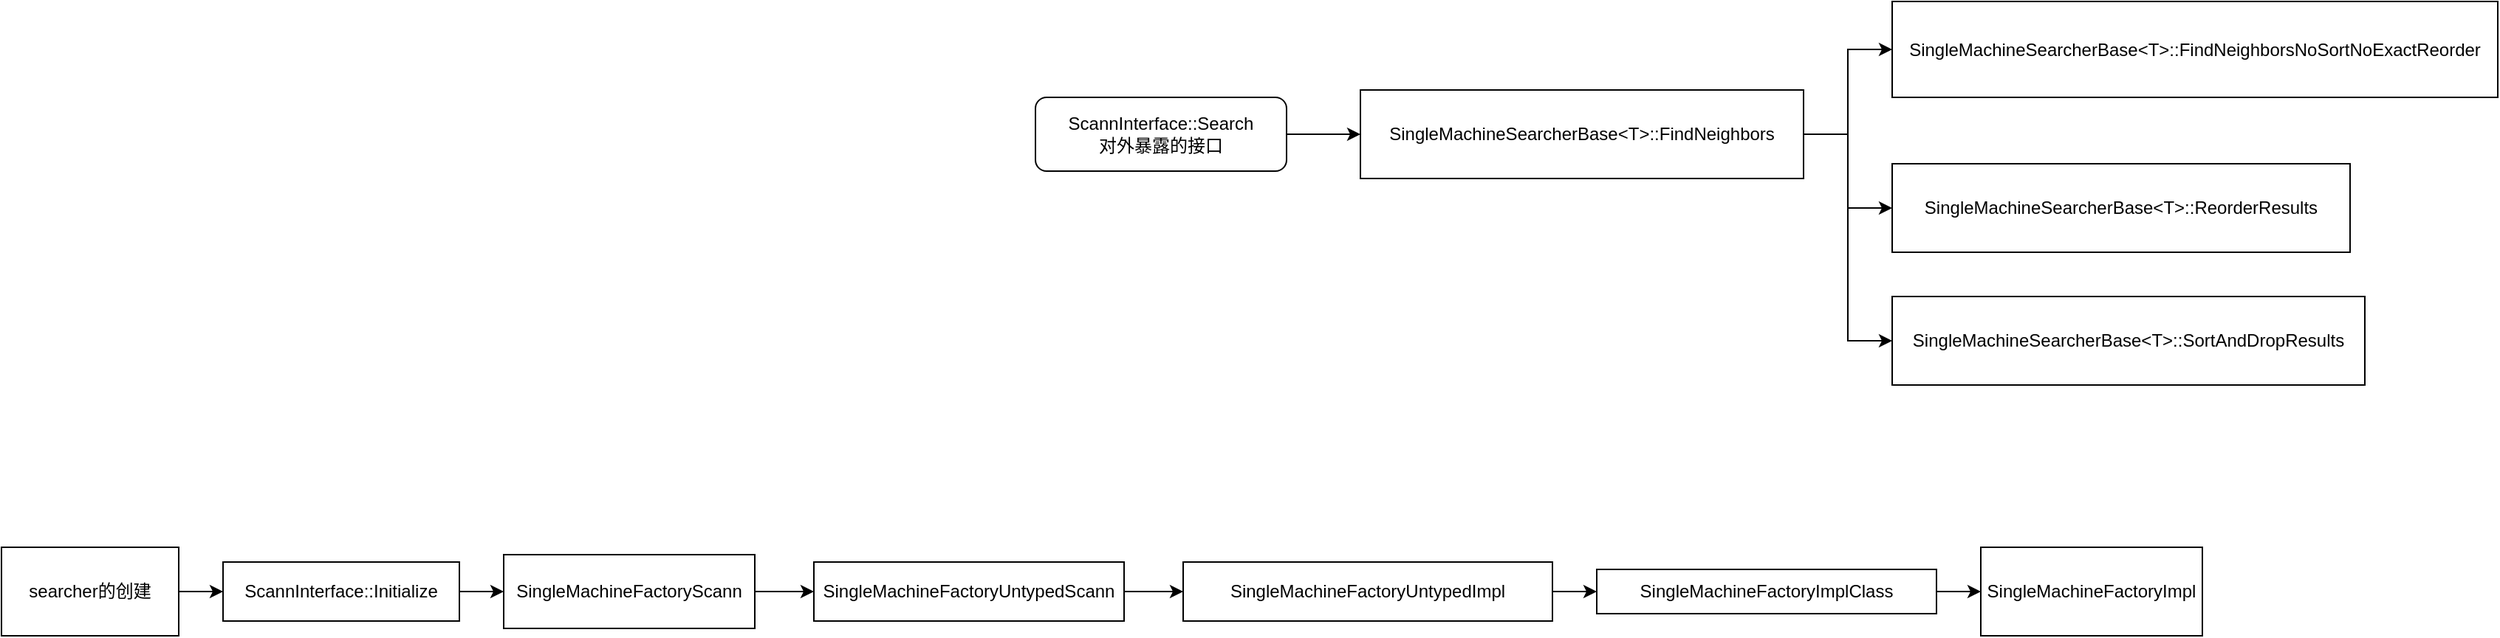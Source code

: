 <mxfile version="24.7.10">
  <diagram name="第 1 页" id="wL8twm-uxIduVu4hexvK">
    <mxGraphModel dx="1773" dy="1668" grid="1" gridSize="10" guides="1" tooltips="1" connect="1" arrows="1" fold="1" page="1" pageScale="1" pageWidth="827" pageHeight="1169" math="0" shadow="0">
      <root>
        <mxCell id="0" />
        <mxCell id="1" parent="0" />
        <mxCell id="LCGAt8tk4dNNPUiXN7EP-3" style="edgeStyle=orthogonalEdgeStyle;rounded=0;orthogonalLoop=1;jettySize=auto;html=1;exitX=1;exitY=0.5;exitDx=0;exitDy=0;entryX=0;entryY=0.5;entryDx=0;entryDy=0;" edge="1" parent="1" source="LCGAt8tk4dNNPUiXN7EP-1" target="LCGAt8tk4dNNPUiXN7EP-2">
          <mxGeometry relative="1" as="geometry" />
        </mxCell>
        <mxCell id="LCGAt8tk4dNNPUiXN7EP-1" value="ScannInterface::Search&lt;div&gt;对外暴露的接口&lt;/div&gt;" style="rounded=1;whiteSpace=wrap;html=1;" vertex="1" parent="1">
          <mxGeometry x="90" y="-295" width="170" height="50" as="geometry" />
        </mxCell>
        <mxCell id="LCGAt8tk4dNNPUiXN7EP-5" style="edgeStyle=orthogonalEdgeStyle;rounded=0;orthogonalLoop=1;jettySize=auto;html=1;exitX=1;exitY=0.5;exitDx=0;exitDy=0;entryX=0;entryY=0.5;entryDx=0;entryDy=0;" edge="1" parent="1" source="LCGAt8tk4dNNPUiXN7EP-2" target="LCGAt8tk4dNNPUiXN7EP-4">
          <mxGeometry relative="1" as="geometry" />
        </mxCell>
        <mxCell id="LCGAt8tk4dNNPUiXN7EP-7" style="edgeStyle=orthogonalEdgeStyle;rounded=0;orthogonalLoop=1;jettySize=auto;html=1;exitX=1;exitY=0.5;exitDx=0;exitDy=0;entryX=0;entryY=0.5;entryDx=0;entryDy=0;" edge="1" parent="1" source="LCGAt8tk4dNNPUiXN7EP-2" target="LCGAt8tk4dNNPUiXN7EP-6">
          <mxGeometry relative="1" as="geometry" />
        </mxCell>
        <mxCell id="LCGAt8tk4dNNPUiXN7EP-9" style="edgeStyle=orthogonalEdgeStyle;rounded=0;orthogonalLoop=1;jettySize=auto;html=1;exitX=1;exitY=0.5;exitDx=0;exitDy=0;entryX=0;entryY=0.5;entryDx=0;entryDy=0;" edge="1" parent="1" source="LCGAt8tk4dNNPUiXN7EP-2" target="LCGAt8tk4dNNPUiXN7EP-8">
          <mxGeometry relative="1" as="geometry" />
        </mxCell>
        <mxCell id="LCGAt8tk4dNNPUiXN7EP-2" value="SingleMachineSearcherBase&amp;lt;T&amp;gt;::FindNeighbors" style="rounded=0;whiteSpace=wrap;html=1;" vertex="1" parent="1">
          <mxGeometry x="310" y="-300" width="300" height="60" as="geometry" />
        </mxCell>
        <mxCell id="LCGAt8tk4dNNPUiXN7EP-4" value="SingleMachineSearcherBase&amp;lt;T&amp;gt;::FindNeighborsNoSortNoExactReorder" style="rounded=0;whiteSpace=wrap;html=1;" vertex="1" parent="1">
          <mxGeometry x="670" y="-360" width="410" height="65" as="geometry" />
        </mxCell>
        <mxCell id="LCGAt8tk4dNNPUiXN7EP-6" value="SingleMachineSearcherBase&amp;lt;T&amp;gt;::ReorderResults" style="rounded=0;whiteSpace=wrap;html=1;" vertex="1" parent="1">
          <mxGeometry x="670" y="-250" width="310" height="60" as="geometry" />
        </mxCell>
        <mxCell id="LCGAt8tk4dNNPUiXN7EP-8" value="SingleMachineSearcherBase&amp;lt;T&amp;gt;::SortAndDropResults" style="rounded=0;whiteSpace=wrap;html=1;" vertex="1" parent="1">
          <mxGeometry x="670" y="-160" width="320" height="60" as="geometry" />
        </mxCell>
        <mxCell id="LCGAt8tk4dNNPUiXN7EP-22" style="edgeStyle=orthogonalEdgeStyle;rounded=0;orthogonalLoop=1;jettySize=auto;html=1;exitX=1;exitY=0.5;exitDx=0;exitDy=0;entryX=0;entryY=0.5;entryDx=0;entryDy=0;" edge="1" parent="1" source="LCGAt8tk4dNNPUiXN7EP-10" target="LCGAt8tk4dNNPUiXN7EP-20">
          <mxGeometry relative="1" as="geometry" />
        </mxCell>
        <mxCell id="LCGAt8tk4dNNPUiXN7EP-10" value="searcher的创建" style="rounded=0;whiteSpace=wrap;html=1;" vertex="1" parent="1">
          <mxGeometry x="-610" y="10" width="120" height="60" as="geometry" />
        </mxCell>
        <mxCell id="LCGAt8tk4dNNPUiXN7EP-13" style="edgeStyle=orthogonalEdgeStyle;rounded=0;orthogonalLoop=1;jettySize=auto;html=1;exitX=1;exitY=0.5;exitDx=0;exitDy=0;" edge="1" parent="1" source="LCGAt8tk4dNNPUiXN7EP-11" target="LCGAt8tk4dNNPUiXN7EP-12">
          <mxGeometry relative="1" as="geometry" />
        </mxCell>
        <mxCell id="LCGAt8tk4dNNPUiXN7EP-11" value="SingleMachineFactoryImplClass" style="rounded=0;whiteSpace=wrap;html=1;" vertex="1" parent="1">
          <mxGeometry x="470" y="25" width="230" height="30" as="geometry" />
        </mxCell>
        <mxCell id="LCGAt8tk4dNNPUiXN7EP-12" value="SingleMachineFactoryImpl" style="rounded=0;whiteSpace=wrap;html=1;" vertex="1" parent="1">
          <mxGeometry x="730" y="10" width="150" height="60" as="geometry" />
        </mxCell>
        <mxCell id="LCGAt8tk4dNNPUiXN7EP-17" style="edgeStyle=orthogonalEdgeStyle;rounded=0;orthogonalLoop=1;jettySize=auto;html=1;exitX=1;exitY=0.5;exitDx=0;exitDy=0;entryX=0;entryY=0.5;entryDx=0;entryDy=0;" edge="1" parent="1" source="LCGAt8tk4dNNPUiXN7EP-14" target="LCGAt8tk4dNNPUiXN7EP-11">
          <mxGeometry relative="1" as="geometry" />
        </mxCell>
        <mxCell id="LCGAt8tk4dNNPUiXN7EP-14" value="SingleMachineFactoryUntypedImpl" style="rounded=0;whiteSpace=wrap;html=1;" vertex="1" parent="1">
          <mxGeometry x="190" y="20" width="250" height="40" as="geometry" />
        </mxCell>
        <mxCell id="LCGAt8tk4dNNPUiXN7EP-16" style="edgeStyle=orthogonalEdgeStyle;rounded=0;orthogonalLoop=1;jettySize=auto;html=1;exitX=1;exitY=0.5;exitDx=0;exitDy=0;entryX=0;entryY=0.5;entryDx=0;entryDy=0;" edge="1" parent="1" source="LCGAt8tk4dNNPUiXN7EP-15" target="LCGAt8tk4dNNPUiXN7EP-14">
          <mxGeometry relative="1" as="geometry" />
        </mxCell>
        <mxCell id="LCGAt8tk4dNNPUiXN7EP-15" value="SingleMachineFactoryUntypedScann" style="rounded=0;whiteSpace=wrap;html=1;" vertex="1" parent="1">
          <mxGeometry x="-60" y="20" width="210" height="40" as="geometry" />
        </mxCell>
        <mxCell id="LCGAt8tk4dNNPUiXN7EP-19" style="edgeStyle=orthogonalEdgeStyle;rounded=0;orthogonalLoop=1;jettySize=auto;html=1;exitX=1;exitY=0.5;exitDx=0;exitDy=0;entryX=0;entryY=0.5;entryDx=0;entryDy=0;" edge="1" parent="1" source="LCGAt8tk4dNNPUiXN7EP-18" target="LCGAt8tk4dNNPUiXN7EP-15">
          <mxGeometry relative="1" as="geometry" />
        </mxCell>
        <mxCell id="LCGAt8tk4dNNPUiXN7EP-18" value="SingleMachineFactoryScann" style="rounded=0;whiteSpace=wrap;html=1;" vertex="1" parent="1">
          <mxGeometry x="-270" y="15" width="170" height="50" as="geometry" />
        </mxCell>
        <mxCell id="LCGAt8tk4dNNPUiXN7EP-21" style="edgeStyle=orthogonalEdgeStyle;rounded=0;orthogonalLoop=1;jettySize=auto;html=1;exitX=1;exitY=0.5;exitDx=0;exitDy=0;" edge="1" parent="1" source="LCGAt8tk4dNNPUiXN7EP-20" target="LCGAt8tk4dNNPUiXN7EP-18">
          <mxGeometry relative="1" as="geometry" />
        </mxCell>
        <mxCell id="LCGAt8tk4dNNPUiXN7EP-20" value="ScannInterface::Initialize" style="rounded=0;whiteSpace=wrap;html=1;" vertex="1" parent="1">
          <mxGeometry x="-460" y="20" width="160" height="40" as="geometry" />
        </mxCell>
      </root>
    </mxGraphModel>
  </diagram>
</mxfile>
